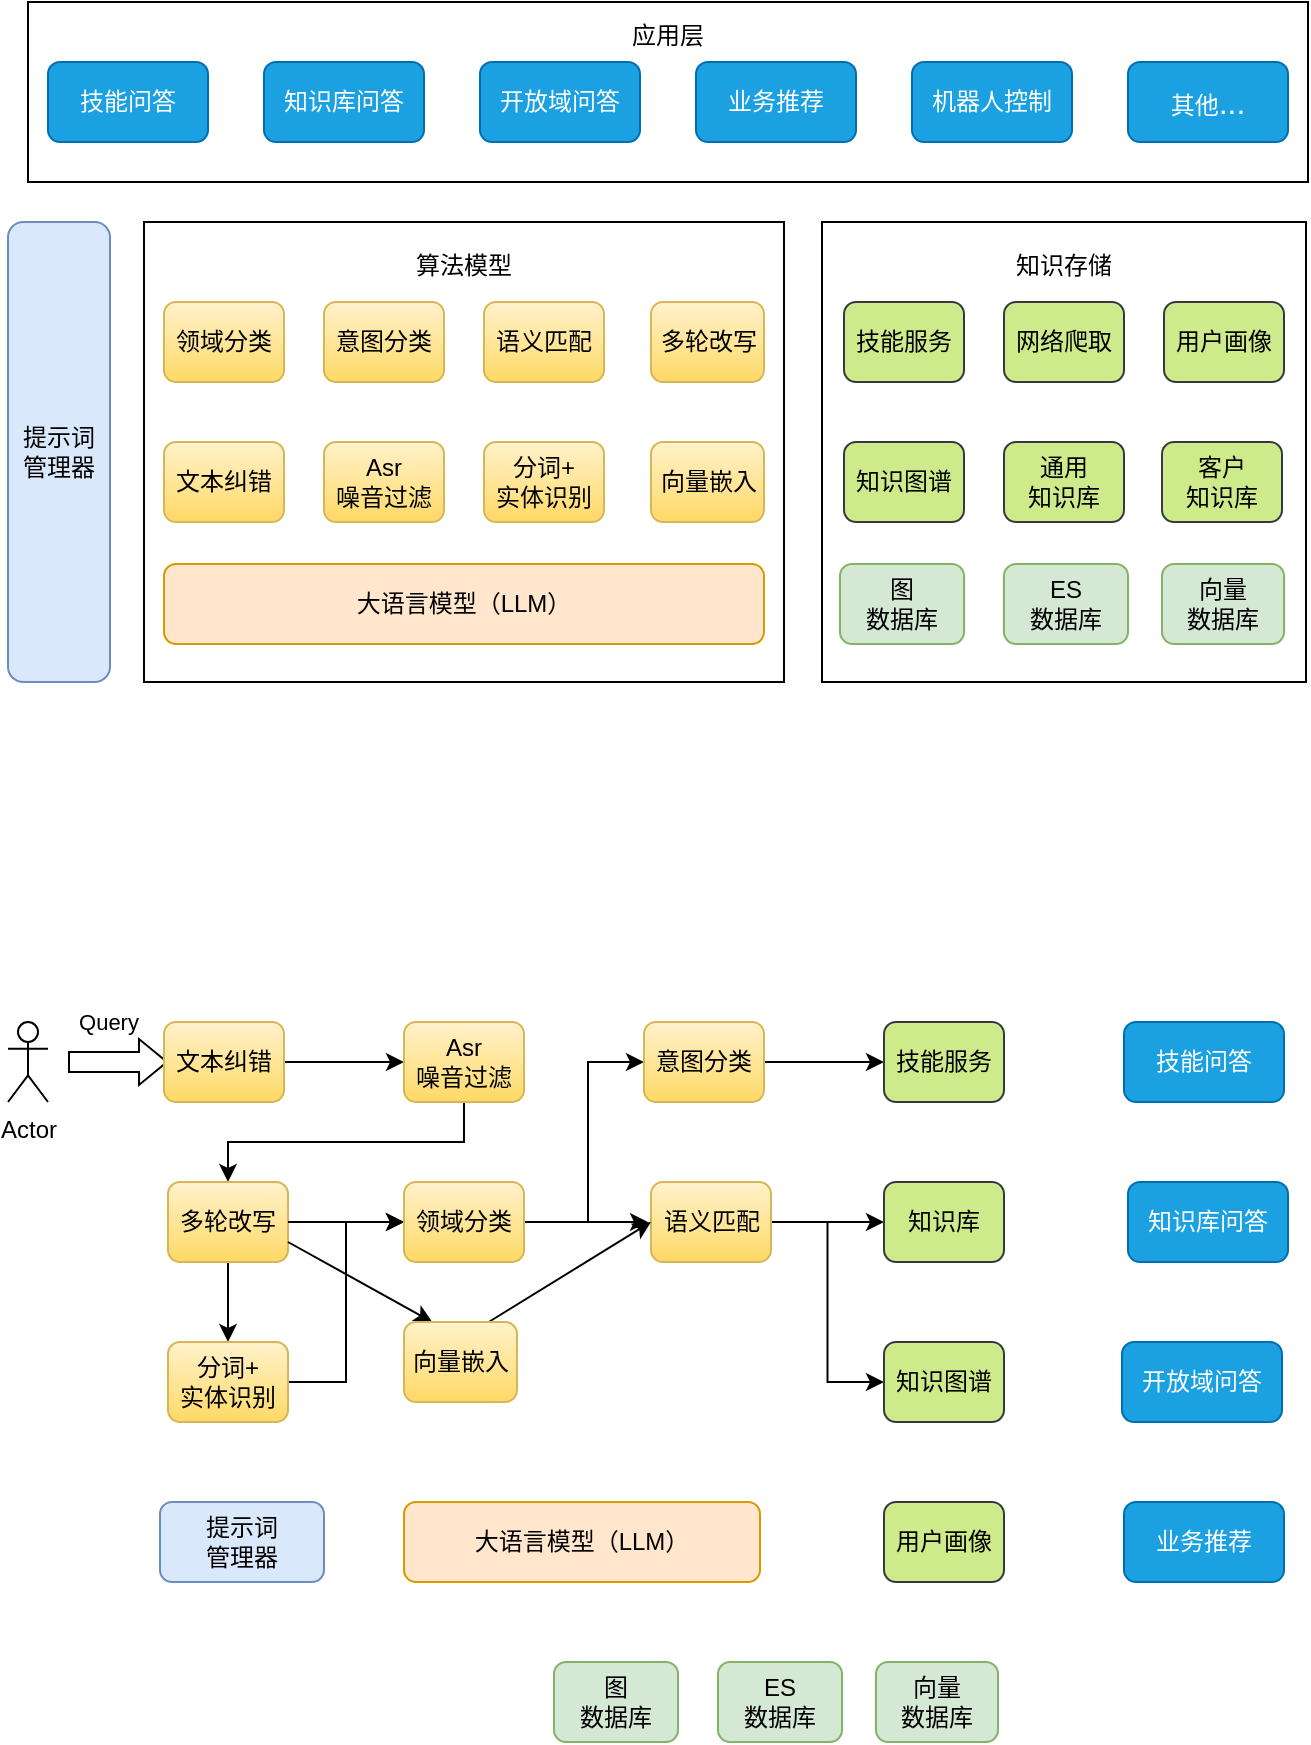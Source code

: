 <mxfile version="21.6.5" type="device">
  <diagram name="第 1 页" id="2IsAd4zUsnXnslO65fH5">
    <mxGraphModel dx="1098" dy="648" grid="0" gridSize="10" guides="1" tooltips="1" connect="1" arrows="1" fold="1" page="1" pageScale="1" pageWidth="827" pageHeight="1169" math="0" shadow="0">
      <root>
        <mxCell id="0" />
        <mxCell id="1" parent="0" />
        <mxCell id="Qh1LjhPjBVEHw7r-CYuR-25" value="知识存储&lt;br&gt;&lt;br&gt;&lt;br&gt;&lt;br&gt;&lt;br&gt;&lt;br&gt;&lt;br&gt;&lt;br&gt;&lt;br&gt;&lt;br&gt;&lt;br&gt;&lt;br&gt;&lt;br&gt;&lt;br&gt;" style="rounded=0;whiteSpace=wrap;html=1;fillStyle=cross-hatch;" parent="1" vertex="1">
          <mxGeometry x="487" y="160" width="242" height="230" as="geometry" />
        </mxCell>
        <mxCell id="Qh1LjhPjBVEHw7r-CYuR-36" value="应用层&lt;br&gt;&lt;br&gt;&lt;br&gt;&lt;br&gt;&lt;br&gt;" style="rounded=0;whiteSpace=wrap;html=1;fillStyle=cross-hatch;" parent="1" vertex="1">
          <mxGeometry x="90" y="50" width="640" height="90" as="geometry" />
        </mxCell>
        <mxCell id="Qh1LjhPjBVEHw7r-CYuR-16" value="算法模型&lt;br&gt;&lt;br&gt;&lt;br&gt;&lt;br&gt;&lt;br&gt;&lt;br&gt;&lt;br&gt;&lt;br&gt;&lt;br&gt;&lt;br&gt;&lt;br&gt;&lt;br&gt;&lt;br&gt;&lt;br&gt;" style="rounded=0;whiteSpace=wrap;html=1;fillStyle=cross-hatch;" parent="1" vertex="1">
          <mxGeometry x="148" y="160" width="320" height="230" as="geometry" />
        </mxCell>
        <mxCell id="Qh1LjhPjBVEHw7r-CYuR-6" value="意图分类" style="rounded=1;whiteSpace=wrap;html=1;fillColor=#fff2cc;strokeColor=#d6b656;gradientColor=#ffd966;" parent="1" vertex="1">
          <mxGeometry x="238" y="200" width="60" height="40" as="geometry" />
        </mxCell>
        <mxCell id="Qh1LjhPjBVEHw7r-CYuR-7" value="大语言模型（LLM）" style="rounded=1;whiteSpace=wrap;html=1;fillColor=#ffe6cc;strokeColor=#d79b00;" parent="1" vertex="1">
          <mxGeometry x="158" y="331" width="300" height="40" as="geometry" />
        </mxCell>
        <mxCell id="Qh1LjhPjBVEHw7r-CYuR-8" value="提示词&lt;br&gt;管理器" style="rounded=1;whiteSpace=wrap;html=1;fillColor=#dae8fc;strokeColor=#6c8ebf;" parent="1" vertex="1">
          <mxGeometry x="156" y="800" width="82" height="40" as="geometry" />
        </mxCell>
        <mxCell id="Qh1LjhPjBVEHw7r-CYuR-9" value="Asr&lt;br&gt;噪音过滤" style="rounded=1;whiteSpace=wrap;html=1;fillColor=#fff2cc;strokeColor=#d6b656;gradientColor=#ffd966;" parent="1" vertex="1">
          <mxGeometry x="238" y="270" width="60" height="40" as="geometry" />
        </mxCell>
        <mxCell id="Qh1LjhPjBVEHw7r-CYuR-10" value="语义匹配" style="rounded=1;whiteSpace=wrap;html=1;fillColor=#fff2cc;strokeColor=#d6b656;gradientColor=#ffd966;" parent="1" vertex="1">
          <mxGeometry x="318" y="200" width="60" height="40" as="geometry" />
        </mxCell>
        <mxCell id="Qh1LjhPjBVEHw7r-CYuR-11" value="多轮改写" style="rounded=1;whiteSpace=wrap;html=1;fillColor=#fff2cc;strokeColor=#d6b656;gradientColor=#ffd966;" parent="1" vertex="1">
          <mxGeometry x="401.5" y="200" width="56.5" height="40" as="geometry" />
        </mxCell>
        <mxCell id="Qh1LjhPjBVEHw7r-CYuR-12" value="技能问答" style="rounded=1;whiteSpace=wrap;html=1;fillColor=#1ba1e2;fontColor=#ffffff;strokeColor=#006EAF;" parent="1" vertex="1">
          <mxGeometry x="100" y="80" width="80" height="40" as="geometry" />
        </mxCell>
        <mxCell id="Qh1LjhPjBVEHw7r-CYuR-13" value="知识库问答" style="rounded=1;whiteSpace=wrap;html=1;fillColor=#1ba1e2;fontColor=#ffffff;strokeColor=#006EAF;" parent="1" vertex="1">
          <mxGeometry x="208" y="80" width="80" height="40" as="geometry" />
        </mxCell>
        <mxCell id="Qh1LjhPjBVEHw7r-CYuR-14" value="开放域问答" style="rounded=1;whiteSpace=wrap;html=1;fillColor=#1ba1e2;fontColor=#ffffff;strokeColor=#006EAF;" parent="1" vertex="1">
          <mxGeometry x="316" y="80" width="80" height="40" as="geometry" />
        </mxCell>
        <mxCell id="Qh1LjhPjBVEHw7r-CYuR-17" value="分词+&lt;br&gt;实体识别" style="rounded=1;whiteSpace=wrap;html=1;fillColor=#fff2cc;strokeColor=#d6b656;gradientColor=#ffd966;" parent="1" vertex="1">
          <mxGeometry x="318" y="270" width="60" height="40" as="geometry" />
        </mxCell>
        <mxCell id="Qh1LjhPjBVEHw7r-CYuR-18" value="文本纠错" style="rounded=1;whiteSpace=wrap;html=1;fillColor=#fff2cc;strokeColor=#d6b656;gradientColor=#ffd966;" parent="1" vertex="1">
          <mxGeometry x="158" y="270" width="60" height="40" as="geometry" />
        </mxCell>
        <mxCell id="Qh1LjhPjBVEHw7r-CYuR-19" value="领域分类" style="rounded=1;whiteSpace=wrap;html=1;fillColor=#fff2cc;strokeColor=#d6b656;gradientColor=#ffd966;" parent="1" vertex="1">
          <mxGeometry x="158" y="200" width="60" height="40" as="geometry" />
        </mxCell>
        <mxCell id="Qh1LjhPjBVEHw7r-CYuR-20" value="向量嵌入" style="rounded=1;whiteSpace=wrap;html=1;fillColor=#fff2cc;strokeColor=#d6b656;gradientColor=#ffd966;" parent="1" vertex="1">
          <mxGeometry x="401.5" y="270" width="56.5" height="40" as="geometry" />
        </mxCell>
        <mxCell id="Qh1LjhPjBVEHw7r-CYuR-21" value="技能服务" style="rounded=1;whiteSpace=wrap;html=1;fillColor=#cdeb8b;strokeColor=#36393d;" parent="1" vertex="1">
          <mxGeometry x="498" y="200" width="60" height="40" as="geometry" />
        </mxCell>
        <mxCell id="Qh1LjhPjBVEHw7r-CYuR-22" value="客户&lt;br&gt;知识库" style="rounded=1;whiteSpace=wrap;html=1;fillColor=#cdeb8b;strokeColor=#36393d;" parent="1" vertex="1">
          <mxGeometry x="657" y="270" width="60" height="40" as="geometry" />
        </mxCell>
        <mxCell id="Qh1LjhPjBVEHw7r-CYuR-23" value="通用&lt;br&gt;知识库" style="rounded=1;whiteSpace=wrap;html=1;fillColor=#cdeb8b;strokeColor=#36393d;" parent="1" vertex="1">
          <mxGeometry x="578" y="270" width="60" height="40" as="geometry" />
        </mxCell>
        <mxCell id="Qh1LjhPjBVEHw7r-CYuR-24" value="知识图谱" style="rounded=1;whiteSpace=wrap;html=1;fillColor=#cdeb8b;strokeColor=#36393d;" parent="1" vertex="1">
          <mxGeometry x="498" y="270" width="60" height="40" as="geometry" />
        </mxCell>
        <mxCell id="Qh1LjhPjBVEHw7r-CYuR-26" value="图&lt;br&gt;数据库" style="rounded=1;whiteSpace=wrap;html=1;fillColor=#d5e8d4;strokeColor=#82b366;" parent="1" vertex="1">
          <mxGeometry x="496" y="331" width="62" height="40" as="geometry" />
        </mxCell>
        <mxCell id="Qh1LjhPjBVEHw7r-CYuR-27" value="ES&lt;br&gt;数据库" style="rounded=1;whiteSpace=wrap;html=1;fillColor=#d5e8d4;strokeColor=#82b366;" parent="1" vertex="1">
          <mxGeometry x="578" y="331" width="62" height="40" as="geometry" />
        </mxCell>
        <mxCell id="Qh1LjhPjBVEHw7r-CYuR-28" value="向量&lt;br&gt;数据库" style="rounded=1;whiteSpace=wrap;html=1;fillColor=#d5e8d4;strokeColor=#82b366;" parent="1" vertex="1">
          <mxGeometry x="657" y="331" width="61" height="40" as="geometry" />
        </mxCell>
        <mxCell id="Qh1LjhPjBVEHw7r-CYuR-29" value="业务推荐" style="rounded=1;whiteSpace=wrap;html=1;fillColor=#1ba1e2;fontColor=#ffffff;strokeColor=#006EAF;" parent="1" vertex="1">
          <mxGeometry x="424" y="80" width="80" height="40" as="geometry" />
        </mxCell>
        <mxCell id="Qh1LjhPjBVEHw7r-CYuR-30" value="用户画像" style="rounded=1;whiteSpace=wrap;html=1;fillColor=#cdeb8b;strokeColor=#36393d;" parent="1" vertex="1">
          <mxGeometry x="658" y="200" width="60" height="40" as="geometry" />
        </mxCell>
        <mxCell id="Qh1LjhPjBVEHw7r-CYuR-31" value="网络爬取" style="rounded=1;whiteSpace=wrap;html=1;fillColor=#cdeb8b;strokeColor=#36393d;" parent="1" vertex="1">
          <mxGeometry x="578" y="200" width="60" height="40" as="geometry" />
        </mxCell>
        <mxCell id="Qh1LjhPjBVEHw7r-CYuR-32" value="机器人控制" style="rounded=1;whiteSpace=wrap;html=1;fillColor=#1ba1e2;fontColor=#ffffff;strokeColor=#006EAF;" parent="1" vertex="1">
          <mxGeometry x="532" y="80" width="80" height="40" as="geometry" />
        </mxCell>
        <mxCell id="Qh1LjhPjBVEHw7r-CYuR-33" value="其他&lt;font style=&quot;font-size: 16px;&quot;&gt;...&lt;/font&gt;" style="rounded=1;whiteSpace=wrap;html=1;fillColor=#1ba1e2;fontColor=#ffffff;strokeColor=#006EAF;" parent="1" vertex="1">
          <mxGeometry x="640" y="80" width="80" height="40" as="geometry" />
        </mxCell>
        <mxCell id="Qh1LjhPjBVEHw7r-CYuR-37" value="Actor" style="shape=umlActor;verticalLabelPosition=bottom;verticalAlign=top;html=1;outlineConnect=0;" parent="1" vertex="1">
          <mxGeometry x="80" y="560" width="20" height="40" as="geometry" />
        </mxCell>
        <mxCell id="Qh1LjhPjBVEHw7r-CYuR-38" value="" style="shape=flexArrow;endArrow=classic;html=1;rounded=0;endWidth=12;endSize=4.33;" parent="1" edge="1">
          <mxGeometry width="50" height="50" relative="1" as="geometry">
            <mxPoint x="110" y="580" as="sourcePoint" />
            <mxPoint x="160" y="580" as="targetPoint" />
          </mxGeometry>
        </mxCell>
        <mxCell id="Qh1LjhPjBVEHw7r-CYuR-39" value="Query" style="edgeLabel;html=1;align=center;verticalAlign=middle;resizable=0;points=[];" parent="Qh1LjhPjBVEHw7r-CYuR-38" vertex="1" connectable="0">
          <mxGeometry x="-0.52" y="2" relative="1" as="geometry">
            <mxPoint x="8" y="-18" as="offset" />
          </mxGeometry>
        </mxCell>
        <mxCell id="Qh1LjhPjBVEHw7r-CYuR-42" style="edgeStyle=orthogonalEdgeStyle;rounded=0;orthogonalLoop=1;jettySize=auto;html=1;exitX=1;exitY=0.5;exitDx=0;exitDy=0;entryX=0;entryY=0.5;entryDx=0;entryDy=0;" parent="1" source="Qh1LjhPjBVEHw7r-CYuR-40" target="Qh1LjhPjBVEHw7r-CYuR-41" edge="1">
          <mxGeometry relative="1" as="geometry" />
        </mxCell>
        <mxCell id="Qh1LjhPjBVEHw7r-CYuR-40" value="文本纠错" style="rounded=1;whiteSpace=wrap;html=1;fillColor=#fff2cc;strokeColor=#d6b656;gradientColor=#ffd966;" parent="1" vertex="1">
          <mxGeometry x="158" y="560" width="60" height="40" as="geometry" />
        </mxCell>
        <mxCell id="Qh1LjhPjBVEHw7r-CYuR-45" style="edgeStyle=orthogonalEdgeStyle;rounded=0;orthogonalLoop=1;jettySize=auto;html=1;exitX=0.5;exitY=1;exitDx=0;exitDy=0;entryX=0.5;entryY=0;entryDx=0;entryDy=0;" parent="1" source="Qh1LjhPjBVEHw7r-CYuR-41" target="Qh1LjhPjBVEHw7r-CYuR-43" edge="1">
          <mxGeometry relative="1" as="geometry" />
        </mxCell>
        <mxCell id="Qh1LjhPjBVEHw7r-CYuR-41" value="Asr&lt;br style=&quot;border-color: var(--border-color);&quot;&gt;噪音过滤" style="rounded=1;whiteSpace=wrap;html=1;fillColor=#fff2cc;strokeColor=#d6b656;gradientColor=#ffd966;" parent="1" vertex="1">
          <mxGeometry x="278" y="560" width="60" height="40" as="geometry" />
        </mxCell>
        <mxCell id="Qh1LjhPjBVEHw7r-CYuR-46" style="edgeStyle=orthogonalEdgeStyle;rounded=0;orthogonalLoop=1;jettySize=auto;html=1;exitX=0.5;exitY=1;exitDx=0;exitDy=0;entryX=0.5;entryY=0;entryDx=0;entryDy=0;" parent="1" source="Qh1LjhPjBVEHw7r-CYuR-43" target="Qh1LjhPjBVEHw7r-CYuR-44" edge="1">
          <mxGeometry relative="1" as="geometry" />
        </mxCell>
        <mxCell id="Qh1LjhPjBVEHw7r-CYuR-43" value="多轮改写" style="rounded=1;whiteSpace=wrap;html=1;fillColor=#fff2cc;strokeColor=#d6b656;gradientColor=#ffd966;" parent="1" vertex="1">
          <mxGeometry x="160" y="640" width="60" height="40" as="geometry" />
        </mxCell>
        <mxCell id="Qh1LjhPjBVEHw7r-CYuR-49" style="edgeStyle=orthogonalEdgeStyle;rounded=0;orthogonalLoop=1;jettySize=auto;html=1;exitX=1;exitY=0.5;exitDx=0;exitDy=0;entryX=0;entryY=0.5;entryDx=0;entryDy=0;" parent="1" source="Qh1LjhPjBVEHw7r-CYuR-43" target="Qh1LjhPjBVEHw7r-CYuR-48" edge="1">
          <mxGeometry relative="1" as="geometry" />
        </mxCell>
        <mxCell id="Qh1LjhPjBVEHw7r-CYuR-56" style="edgeStyle=orthogonalEdgeStyle;rounded=0;orthogonalLoop=1;jettySize=auto;html=1;exitX=1;exitY=0.5;exitDx=0;exitDy=0;entryX=0;entryY=0.5;entryDx=0;entryDy=0;" parent="1" source="Qh1LjhPjBVEHw7r-CYuR-44" target="Qh1LjhPjBVEHw7r-CYuR-48" edge="1">
          <mxGeometry relative="1" as="geometry" />
        </mxCell>
        <mxCell id="Qh1LjhPjBVEHw7r-CYuR-44" value="分词+&lt;br&gt;实体识别" style="rounded=1;whiteSpace=wrap;html=1;fillColor=#fff2cc;strokeColor=#d6b656;gradientColor=#ffd966;" parent="1" vertex="1">
          <mxGeometry x="160" y="720" width="60" height="40" as="geometry" />
        </mxCell>
        <mxCell id="Qh1LjhPjBVEHw7r-CYuR-51" style="edgeStyle=orthogonalEdgeStyle;rounded=0;orthogonalLoop=1;jettySize=auto;html=1;exitX=1;exitY=0.5;exitDx=0;exitDy=0;entryX=0;entryY=0.5;entryDx=0;entryDy=0;" parent="1" source="Qh1LjhPjBVEHw7r-CYuR-48" target="Qh1LjhPjBVEHw7r-CYuR-50" edge="1">
          <mxGeometry relative="1" as="geometry">
            <Array as="points">
              <mxPoint x="370" y="660" />
              <mxPoint x="370" y="580" />
            </Array>
          </mxGeometry>
        </mxCell>
        <mxCell id="Qh1LjhPjBVEHw7r-CYuR-58" style="edgeStyle=orthogonalEdgeStyle;rounded=0;orthogonalLoop=1;jettySize=auto;html=1;exitX=1;exitY=0.5;exitDx=0;exitDy=0;" parent="1" source="Qh1LjhPjBVEHw7r-CYuR-48" edge="1">
          <mxGeometry relative="1" as="geometry">
            <mxPoint x="400" y="660" as="targetPoint" />
          </mxGeometry>
        </mxCell>
        <mxCell id="_FVbefLX-QKdetm8-caL-20" style="rounded=0;orthogonalLoop=1;jettySize=auto;html=1;exitX=1;exitY=0.75;exitDx=0;exitDy=0;entryX=0.25;entryY=0;entryDx=0;entryDy=0;" edge="1" parent="1" source="Qh1LjhPjBVEHw7r-CYuR-43" target="_FVbefLX-QKdetm8-caL-19">
          <mxGeometry relative="1" as="geometry" />
        </mxCell>
        <mxCell id="Qh1LjhPjBVEHw7r-CYuR-48" value="领域分类" style="rounded=1;whiteSpace=wrap;html=1;fillColor=#fff2cc;strokeColor=#d6b656;gradientColor=#ffd966;" parent="1" vertex="1">
          <mxGeometry x="278" y="640" width="60" height="40" as="geometry" />
        </mxCell>
        <mxCell id="Qh1LjhPjBVEHw7r-CYuR-55" style="edgeStyle=orthogonalEdgeStyle;rounded=0;orthogonalLoop=1;jettySize=auto;html=1;exitX=1;exitY=0.5;exitDx=0;exitDy=0;entryX=0;entryY=0.5;entryDx=0;entryDy=0;" parent="1" source="Qh1LjhPjBVEHw7r-CYuR-50" target="Qh1LjhPjBVEHw7r-CYuR-54" edge="1">
          <mxGeometry relative="1" as="geometry" />
        </mxCell>
        <mxCell id="Qh1LjhPjBVEHw7r-CYuR-50" value="意图分类" style="rounded=1;whiteSpace=wrap;html=1;fillColor=#fff2cc;strokeColor=#d6b656;gradientColor=#ffd966;" parent="1" vertex="1">
          <mxGeometry x="398" y="560" width="60" height="40" as="geometry" />
        </mxCell>
        <mxCell id="_FVbefLX-QKdetm8-caL-9" style="edgeStyle=orthogonalEdgeStyle;rounded=0;orthogonalLoop=1;jettySize=auto;html=1;exitX=1;exitY=0.5;exitDx=0;exitDy=0;entryX=0;entryY=0.5;entryDx=0;entryDy=0;" edge="1" parent="1" source="Qh1LjhPjBVEHw7r-CYuR-53" target="Qh1LjhPjBVEHw7r-CYuR-61">
          <mxGeometry relative="1" as="geometry" />
        </mxCell>
        <mxCell id="_FVbefLX-QKdetm8-caL-18" style="edgeStyle=orthogonalEdgeStyle;rounded=0;orthogonalLoop=1;jettySize=auto;html=1;exitX=1;exitY=0.5;exitDx=0;exitDy=0;entryX=0;entryY=0.5;entryDx=0;entryDy=0;" edge="1" parent="1" source="Qh1LjhPjBVEHw7r-CYuR-53" target="_FVbefLX-QKdetm8-caL-17">
          <mxGeometry relative="1" as="geometry" />
        </mxCell>
        <mxCell id="Qh1LjhPjBVEHw7r-CYuR-53" value="语义匹配" style="rounded=1;whiteSpace=wrap;html=1;fillColor=#fff2cc;strokeColor=#d6b656;gradientColor=#ffd966;" parent="1" vertex="1">
          <mxGeometry x="401.5" y="640" width="60" height="40" as="geometry" />
        </mxCell>
        <mxCell id="Qh1LjhPjBVEHw7r-CYuR-54" value="技能服务" style="rounded=1;whiteSpace=wrap;html=1;fillColor=#cdeb8b;strokeColor=#36393d;" parent="1" vertex="1">
          <mxGeometry x="518" y="560" width="60" height="40" as="geometry" />
        </mxCell>
        <mxCell id="Qh1LjhPjBVEHw7r-CYuR-57" value="大语言模型（LLM）" style="rounded=1;whiteSpace=wrap;html=1;fillColor=#ffe6cc;strokeColor=#d79b00;movable=1;resizable=1;rotatable=1;deletable=1;editable=1;locked=0;connectable=1;" parent="1" vertex="1">
          <mxGeometry x="278" y="800" width="178" height="40" as="geometry" />
        </mxCell>
        <mxCell id="Qh1LjhPjBVEHw7r-CYuR-59" value="技能问答" style="rounded=1;whiteSpace=wrap;html=1;fillColor=#1ba1e2;fontColor=#ffffff;strokeColor=#006EAF;" parent="1" vertex="1">
          <mxGeometry x="638" y="560" width="80" height="40" as="geometry" />
        </mxCell>
        <mxCell id="Qh1LjhPjBVEHw7r-CYuR-60" value="知识库问答" style="rounded=1;whiteSpace=wrap;html=1;fillColor=#1ba1e2;fontColor=#ffffff;strokeColor=#006EAF;" parent="1" vertex="1">
          <mxGeometry x="640" y="640" width="80" height="40" as="geometry" />
        </mxCell>
        <mxCell id="Qh1LjhPjBVEHw7r-CYuR-61" value="知识库" style="rounded=1;whiteSpace=wrap;html=1;fillColor=#cdeb8b;strokeColor=#36393d;" parent="1" vertex="1">
          <mxGeometry x="518" y="640" width="60" height="40" as="geometry" />
        </mxCell>
        <mxCell id="mllX7h126u6g7e8m-Z3b-2" value="提示词&lt;br&gt;管理器" style="rounded=1;whiteSpace=wrap;html=1;fillColor=#dae8fc;strokeColor=#6c8ebf;" parent="1" vertex="1">
          <mxGeometry x="80" y="160" width="51" height="230" as="geometry" />
        </mxCell>
        <mxCell id="_FVbefLX-QKdetm8-caL-3" value="开放域问答" style="rounded=1;whiteSpace=wrap;html=1;fillColor=#1ba1e2;fontColor=#ffffff;strokeColor=#006EAF;" vertex="1" parent="1">
          <mxGeometry x="637" y="720" width="80" height="40" as="geometry" />
        </mxCell>
        <mxCell id="_FVbefLX-QKdetm8-caL-4" value="业务推荐" style="rounded=1;whiteSpace=wrap;html=1;fillColor=#1ba1e2;fontColor=#ffffff;strokeColor=#006EAF;" vertex="1" parent="1">
          <mxGeometry x="638" y="800" width="80" height="40" as="geometry" />
        </mxCell>
        <mxCell id="_FVbefLX-QKdetm8-caL-16" value="用户画像" style="rounded=1;whiteSpace=wrap;html=1;fillColor=#cdeb8b;strokeColor=#36393d;" vertex="1" parent="1">
          <mxGeometry x="518" y="800" width="60" height="40" as="geometry" />
        </mxCell>
        <mxCell id="_FVbefLX-QKdetm8-caL-17" value="知识图谱" style="rounded=1;whiteSpace=wrap;html=1;fillColor=#cdeb8b;strokeColor=#36393d;" vertex="1" parent="1">
          <mxGeometry x="518" y="720" width="60" height="40" as="geometry" />
        </mxCell>
        <mxCell id="_FVbefLX-QKdetm8-caL-21" style="rounded=0;orthogonalLoop=1;jettySize=auto;html=1;exitX=0.75;exitY=0;exitDx=0;exitDy=0;entryX=0;entryY=0.5;entryDx=0;entryDy=0;" edge="1" parent="1" source="_FVbefLX-QKdetm8-caL-19" target="Qh1LjhPjBVEHw7r-CYuR-53">
          <mxGeometry relative="1" as="geometry" />
        </mxCell>
        <mxCell id="_FVbefLX-QKdetm8-caL-19" value="向量嵌入" style="rounded=1;whiteSpace=wrap;html=1;fillColor=#fff2cc;strokeColor=#d6b656;gradientColor=#ffd966;" vertex="1" parent="1">
          <mxGeometry x="278" y="710" width="56.5" height="40" as="geometry" />
        </mxCell>
        <mxCell id="_FVbefLX-QKdetm8-caL-22" value="图&lt;br&gt;数据库" style="rounded=1;whiteSpace=wrap;html=1;fillColor=#d5e8d4;strokeColor=#82b366;" vertex="1" parent="1">
          <mxGeometry x="353" y="880" width="62" height="40" as="geometry" />
        </mxCell>
        <mxCell id="_FVbefLX-QKdetm8-caL-23" value="ES&lt;br&gt;数据库" style="rounded=1;whiteSpace=wrap;html=1;fillColor=#d5e8d4;strokeColor=#82b366;" vertex="1" parent="1">
          <mxGeometry x="435" y="880" width="62" height="40" as="geometry" />
        </mxCell>
        <mxCell id="_FVbefLX-QKdetm8-caL-24" value="向量&lt;br&gt;数据库" style="rounded=1;whiteSpace=wrap;html=1;fillColor=#d5e8d4;strokeColor=#82b366;" vertex="1" parent="1">
          <mxGeometry x="514" y="880" width="61" height="40" as="geometry" />
        </mxCell>
      </root>
    </mxGraphModel>
  </diagram>
</mxfile>

